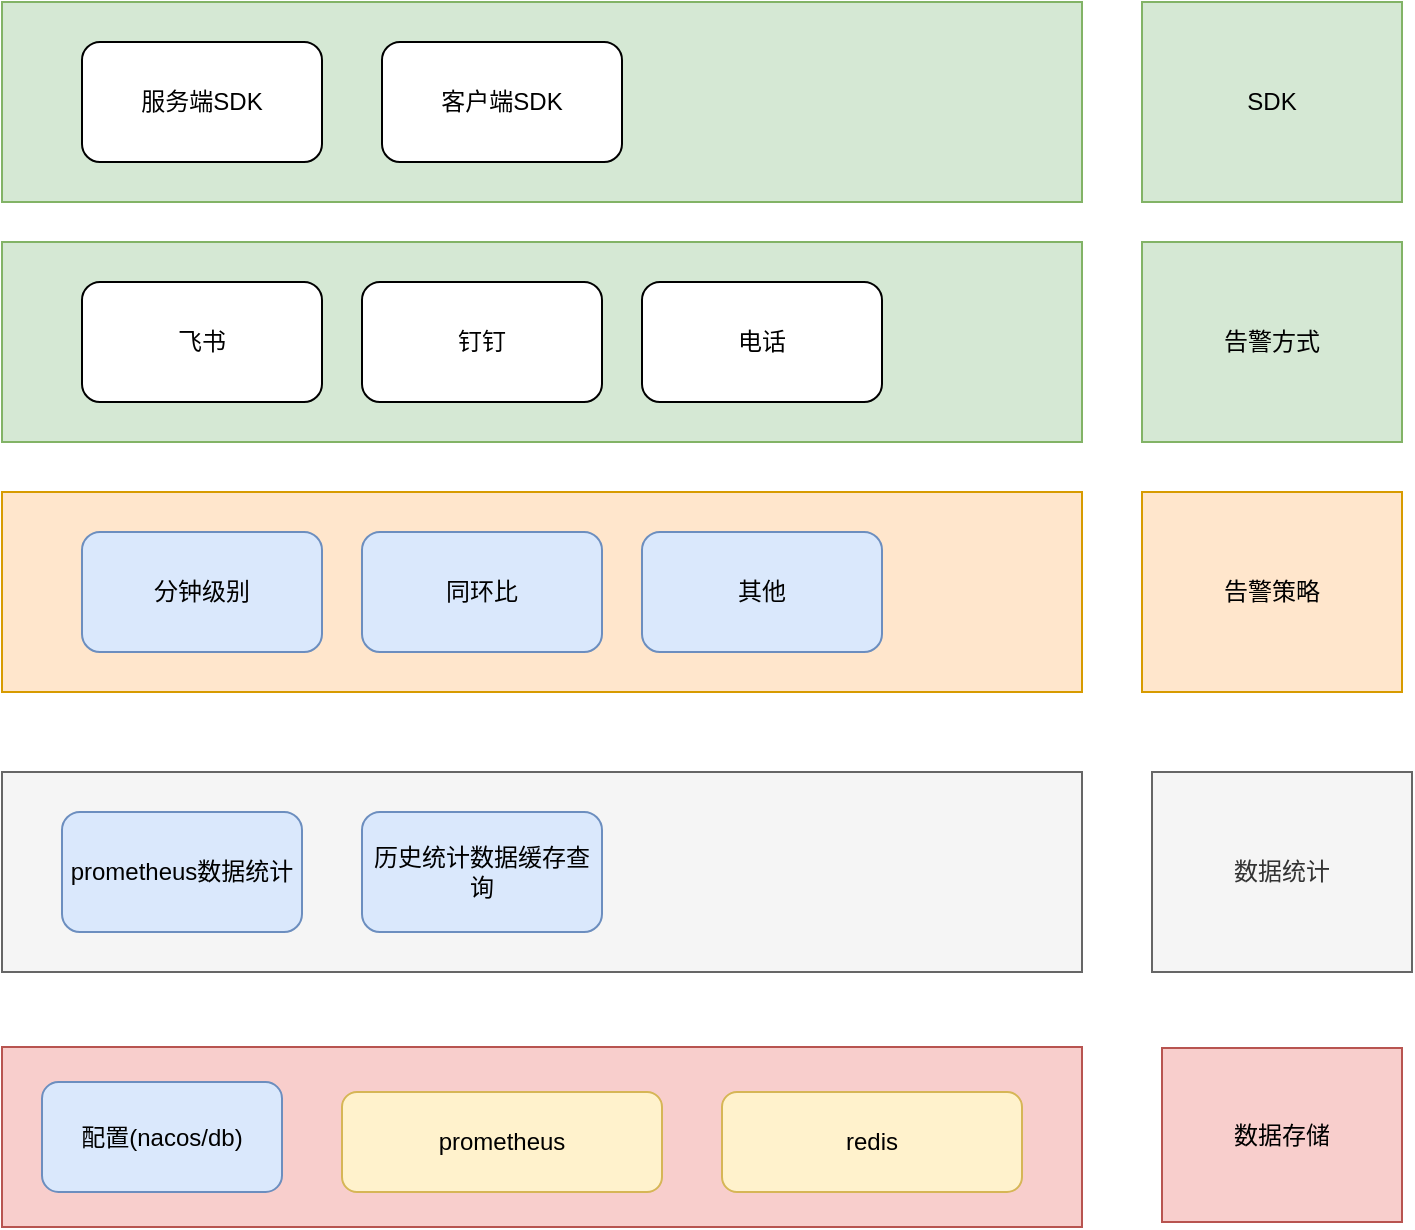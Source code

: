 <mxfile version="24.2.1" type="github">
  <diagram name="第 1 页" id="0W0g8VJ_V9XkpO7iRdRY">
    <mxGraphModel dx="1207" dy="1951" grid="1" gridSize="10" guides="1" tooltips="1" connect="1" arrows="1" fold="1" page="1" pageScale="1" pageWidth="827" pageHeight="1169" math="0" shadow="0">
      <root>
        <mxCell id="0" />
        <mxCell id="1" parent="0" />
        <mxCell id="JKbMCBZZCOTqiWztMYE6-11" value="" style="rounded=0;whiteSpace=wrap;html=1;fillColor=#f8cecc;strokeColor=#b85450;" parent="1" vertex="1">
          <mxGeometry x="100" y="502.5" width="540" height="90" as="geometry" />
        </mxCell>
        <mxCell id="JKbMCBZZCOTqiWztMYE6-9" value="" style="rounded=0;whiteSpace=wrap;html=1;fillColor=#f5f5f5;strokeColor=#666666;fontColor=#333333;" parent="1" vertex="1">
          <mxGeometry x="100" y="365" width="540" height="100" as="geometry" />
        </mxCell>
        <mxCell id="JKbMCBZZCOTqiWztMYE6-8" value="" style="rounded=0;whiteSpace=wrap;html=1;fillColor=#ffe6cc;strokeColor=#d79b00;" parent="1" vertex="1">
          <mxGeometry x="100" y="225" width="540" height="100" as="geometry" />
        </mxCell>
        <mxCell id="JKbMCBZZCOTqiWztMYE6-1" value="prometheus" style="rounded=1;whiteSpace=wrap;html=1;fillColor=#fff2cc;strokeColor=#d6b656;" parent="1" vertex="1">
          <mxGeometry x="270" y="525" width="160" height="50" as="geometry" />
        </mxCell>
        <mxCell id="JKbMCBZZCOTqiWztMYE6-2" value="历史统计数据缓存查询" style="rounded=1;whiteSpace=wrap;html=1;fillColor=#dae8fc;strokeColor=#6c8ebf;" parent="1" vertex="1">
          <mxGeometry x="280" y="385" width="120" height="60" as="geometry" />
        </mxCell>
        <mxCell id="JKbMCBZZCOTqiWztMYE6-3" value="配置(nacos/db)" style="rounded=1;whiteSpace=wrap;html=1;fillColor=#dae8fc;strokeColor=#6c8ebf;" parent="1" vertex="1">
          <mxGeometry x="120" y="520" width="120" height="55" as="geometry" />
        </mxCell>
        <mxCell id="JKbMCBZZCOTqiWztMYE6-4" value="分钟级别" style="rounded=1;whiteSpace=wrap;html=1;fillColor=#dae8fc;strokeColor=#6c8ebf;" parent="1" vertex="1">
          <mxGeometry x="140" y="245" width="120" height="60" as="geometry" />
        </mxCell>
        <mxCell id="JKbMCBZZCOTqiWztMYE6-5" value="同环比" style="rounded=1;whiteSpace=wrap;html=1;fillColor=#dae8fc;strokeColor=#6c8ebf;" parent="1" vertex="1">
          <mxGeometry x="280" y="245" width="120" height="60" as="geometry" />
        </mxCell>
        <mxCell id="JKbMCBZZCOTqiWztMYE6-6" value="其他" style="rounded=1;whiteSpace=wrap;html=1;fillColor=#dae8fc;strokeColor=#6c8ebf;" parent="1" vertex="1">
          <mxGeometry x="420" y="245" width="120" height="60" as="geometry" />
        </mxCell>
        <mxCell id="JKbMCBZZCOTqiWztMYE6-7" value="prometheus数据统计" style="rounded=1;whiteSpace=wrap;html=1;fillColor=#dae8fc;strokeColor=#6c8ebf;" parent="1" vertex="1">
          <mxGeometry x="130" y="385" width="120" height="60" as="geometry" />
        </mxCell>
        <mxCell id="JKbMCBZZCOTqiWztMYE6-10" value="redis" style="rounded=1;whiteSpace=wrap;html=1;fillColor=#fff2cc;strokeColor=#d6b656;" parent="1" vertex="1">
          <mxGeometry x="460" y="525" width="150" height="50" as="geometry" />
        </mxCell>
        <mxCell id="JKbMCBZZCOTqiWztMYE6-12" value="数据存储" style="rounded=0;whiteSpace=wrap;html=1;fillColor=#f8cecc;strokeColor=#b85450;" parent="1" vertex="1">
          <mxGeometry x="680" y="503" width="120" height="87" as="geometry" />
        </mxCell>
        <mxCell id="JKbMCBZZCOTqiWztMYE6-13" value="数据统计" style="rounded=0;whiteSpace=wrap;html=1;fillColor=#f5f5f5;strokeColor=#666666;fontColor=#333333;" parent="1" vertex="1">
          <mxGeometry x="675" y="365" width="130" height="100" as="geometry" />
        </mxCell>
        <mxCell id="JKbMCBZZCOTqiWztMYE6-14" value="告警策略" style="rounded=0;whiteSpace=wrap;html=1;fillColor=#ffe6cc;strokeColor=#d79b00;" parent="1" vertex="1">
          <mxGeometry x="670" y="225" width="130" height="100" as="geometry" />
        </mxCell>
        <mxCell id="JKbMCBZZCOTqiWztMYE6-15" value="" style="rounded=0;whiteSpace=wrap;html=1;fillColor=#d5e8d4;strokeColor=#82b366;" parent="1" vertex="1">
          <mxGeometry x="100" y="100" width="540" height="100" as="geometry" />
        </mxCell>
        <mxCell id="JKbMCBZZCOTqiWztMYE6-16" value="告警方式" style="rounded=0;whiteSpace=wrap;html=1;fillColor=#d5e8d4;strokeColor=#82b366;" parent="1" vertex="1">
          <mxGeometry x="670" y="100" width="130" height="100" as="geometry" />
        </mxCell>
        <mxCell id="JKbMCBZZCOTqiWztMYE6-17" value="飞书" style="rounded=1;whiteSpace=wrap;html=1;" parent="1" vertex="1">
          <mxGeometry x="140" y="120" width="120" height="60" as="geometry" />
        </mxCell>
        <mxCell id="JKbMCBZZCOTqiWztMYE6-19" value="钉钉" style="rounded=1;whiteSpace=wrap;html=1;" parent="1" vertex="1">
          <mxGeometry x="280" y="120" width="120" height="60" as="geometry" />
        </mxCell>
        <mxCell id="JKbMCBZZCOTqiWztMYE6-20" value="电话" style="rounded=1;whiteSpace=wrap;html=1;" parent="1" vertex="1">
          <mxGeometry x="420" y="120" width="120" height="60" as="geometry" />
        </mxCell>
        <mxCell id="ybxJ-8vuo8NaISfDdGFY-1" value="" style="rounded=0;whiteSpace=wrap;html=1;fillColor=#d5e8d4;strokeColor=#82b366;" vertex="1" parent="1">
          <mxGeometry x="100" y="-20" width="540" height="100" as="geometry" />
        </mxCell>
        <mxCell id="ybxJ-8vuo8NaISfDdGFY-2" value="SDK" style="rounded=0;whiteSpace=wrap;html=1;fillColor=#d5e8d4;strokeColor=#82b366;" vertex="1" parent="1">
          <mxGeometry x="670" y="-20" width="130" height="100" as="geometry" />
        </mxCell>
        <mxCell id="ybxJ-8vuo8NaISfDdGFY-3" value="服务端SDK" style="rounded=1;whiteSpace=wrap;html=1;" vertex="1" parent="1">
          <mxGeometry x="140" width="120" height="60" as="geometry" />
        </mxCell>
        <mxCell id="ybxJ-8vuo8NaISfDdGFY-4" value="客户端SDK" style="rounded=1;whiteSpace=wrap;html=1;" vertex="1" parent="1">
          <mxGeometry x="290" width="120" height="60" as="geometry" />
        </mxCell>
      </root>
    </mxGraphModel>
  </diagram>
</mxfile>
